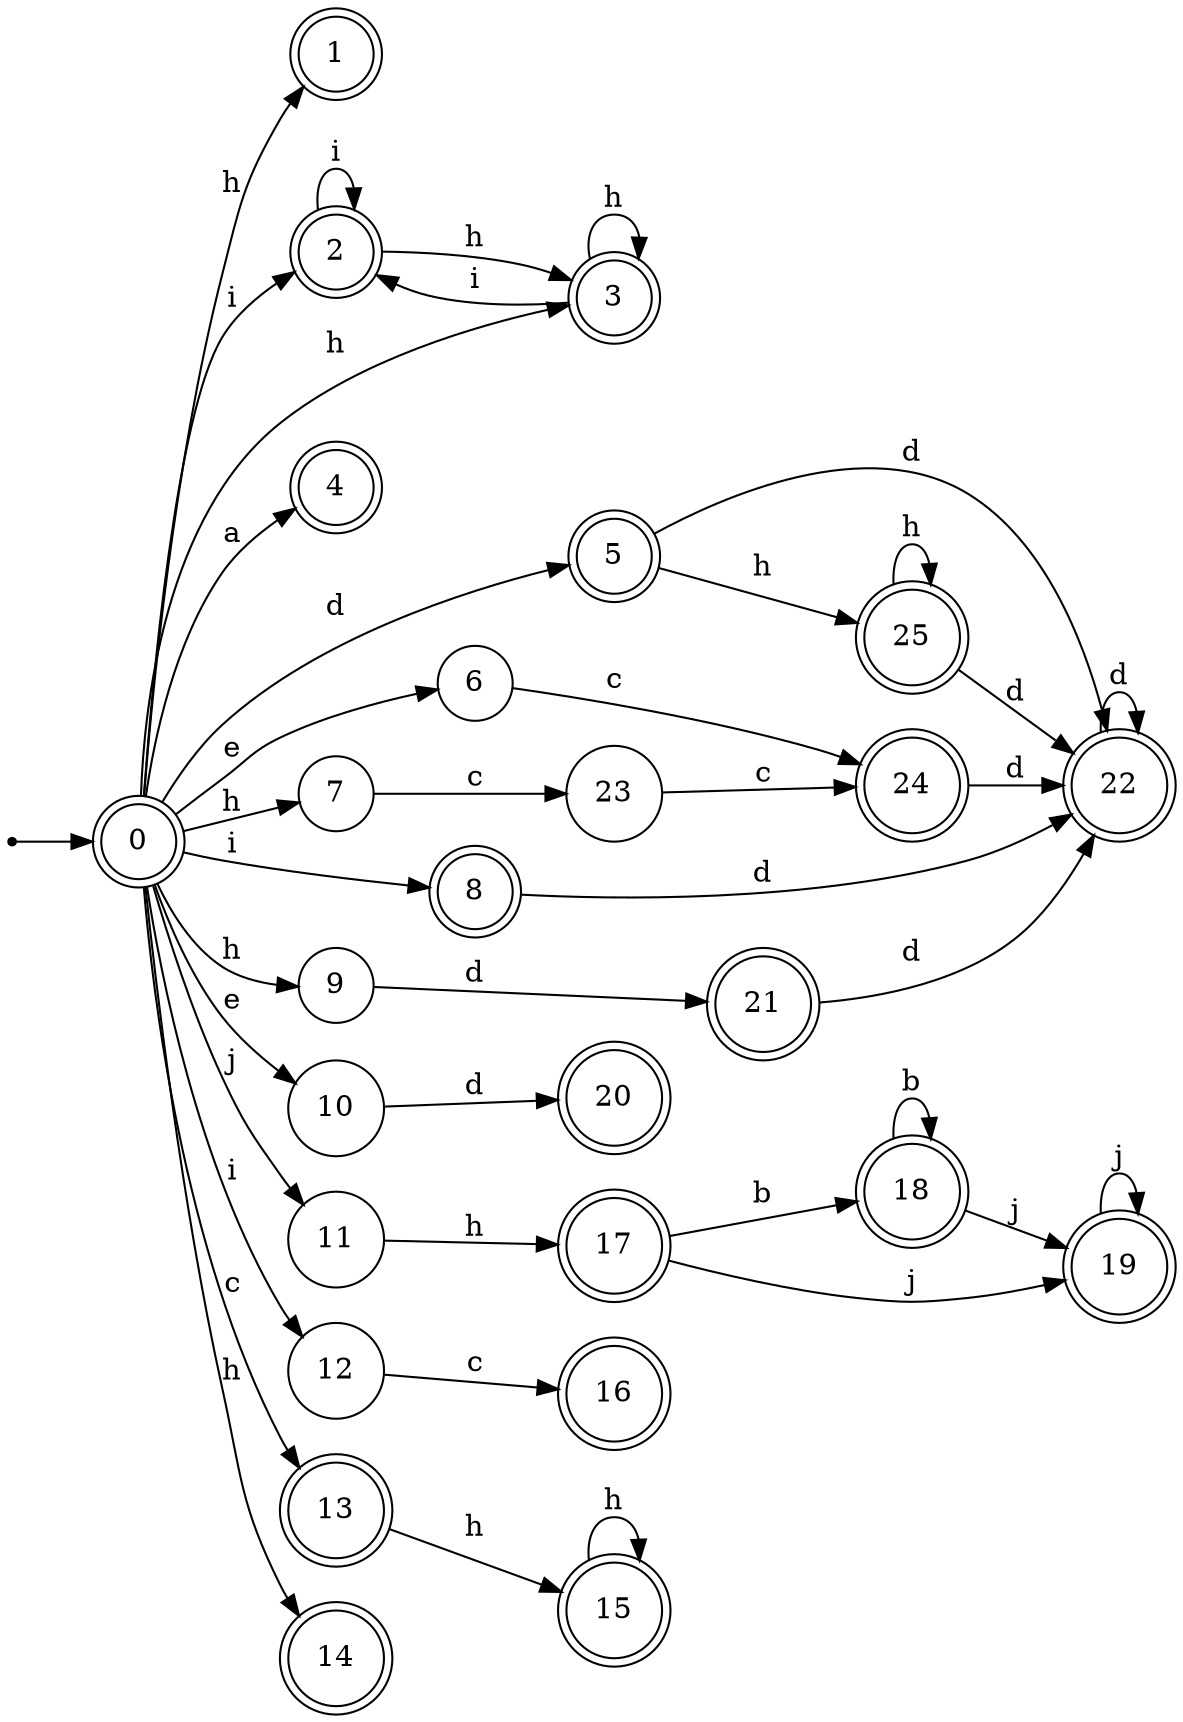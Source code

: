 digraph finite_state_machine {
rankdir=LR;
size="20,20";
node [shape = point]; "dummy0"
node [shape = doublecircle]; "0";"dummy0" -> "0";
node [shape = doublecircle]; "1";node [shape = doublecircle]; "2";node [shape = doublecircle]; "3";node [shape = doublecircle]; "4";node [shape = doublecircle]; "5";node [shape = circle]; "6";
node [shape = circle]; "7";
node [shape = doublecircle]; "8";node [shape = circle]; "9";
node [shape = circle]; "10";
node [shape = circle]; "11";
node [shape = circle]; "12";
node [shape = doublecircle]; "13";node [shape = doublecircle]; "14";node [shape = doublecircle]; "15";node [shape = doublecircle]; "16";node [shape = doublecircle]; "17";node [shape = doublecircle]; "18";node [shape = doublecircle]; "19";node [shape = doublecircle]; "20";node [shape = doublecircle]; "21";node [shape = doublecircle]; "22";node [shape = circle]; "23";
node [shape = doublecircle]; "24";node [shape = doublecircle]; "25";"0" -> "1" [label = "h"];
 "0" -> "3" [label = "h"];
 "0" -> "7" [label = "h"];
 "0" -> "9" [label = "h"];
 "0" -> "14" [label = "h"];
 "0" -> "8" [label = "i"];
 "0" -> "2" [label = "i"];
 "0" -> "12" [label = "i"];
 "0" -> "4" [label = "a"];
 "0" -> "5" [label = "d"];
 "0" -> "10" [label = "e"];
 "0" -> "6" [label = "e"];
 "0" -> "11" [label = "j"];
 "0" -> "13" [label = "c"];
 "13" -> "15" [label = "h"];
 "15" -> "15" [label = "h"];
 "12" -> "16" [label = "c"];
 "11" -> "17" [label = "h"];
 "17" -> "18" [label = "b"];
 "17" -> "19" [label = "j"];
 "19" -> "19" [label = "j"];
 "18" -> "18" [label = "b"];
 "18" -> "19" [label = "j"];
 "10" -> "20" [label = "d"];
 "9" -> "21" [label = "d"];
 "21" -> "22" [label = "d"];
 "22" -> "22" [label = "d"];
 "8" -> "22" [label = "d"];
 "7" -> "23" [label = "c"];
 "23" -> "24" [label = "c"];
 "24" -> "22" [label = "d"];
 "6" -> "24" [label = "c"];
 "5" -> "25" [label = "h"];
 "5" -> "22" [label = "d"];
 "25" -> "25" [label = "h"];
 "25" -> "22" [label = "d"];
 "3" -> "3" [label = "h"];
 "3" -> "2" [label = "i"];
 "2" -> "2" [label = "i"];
 "2" -> "3" [label = "h"];
 }
